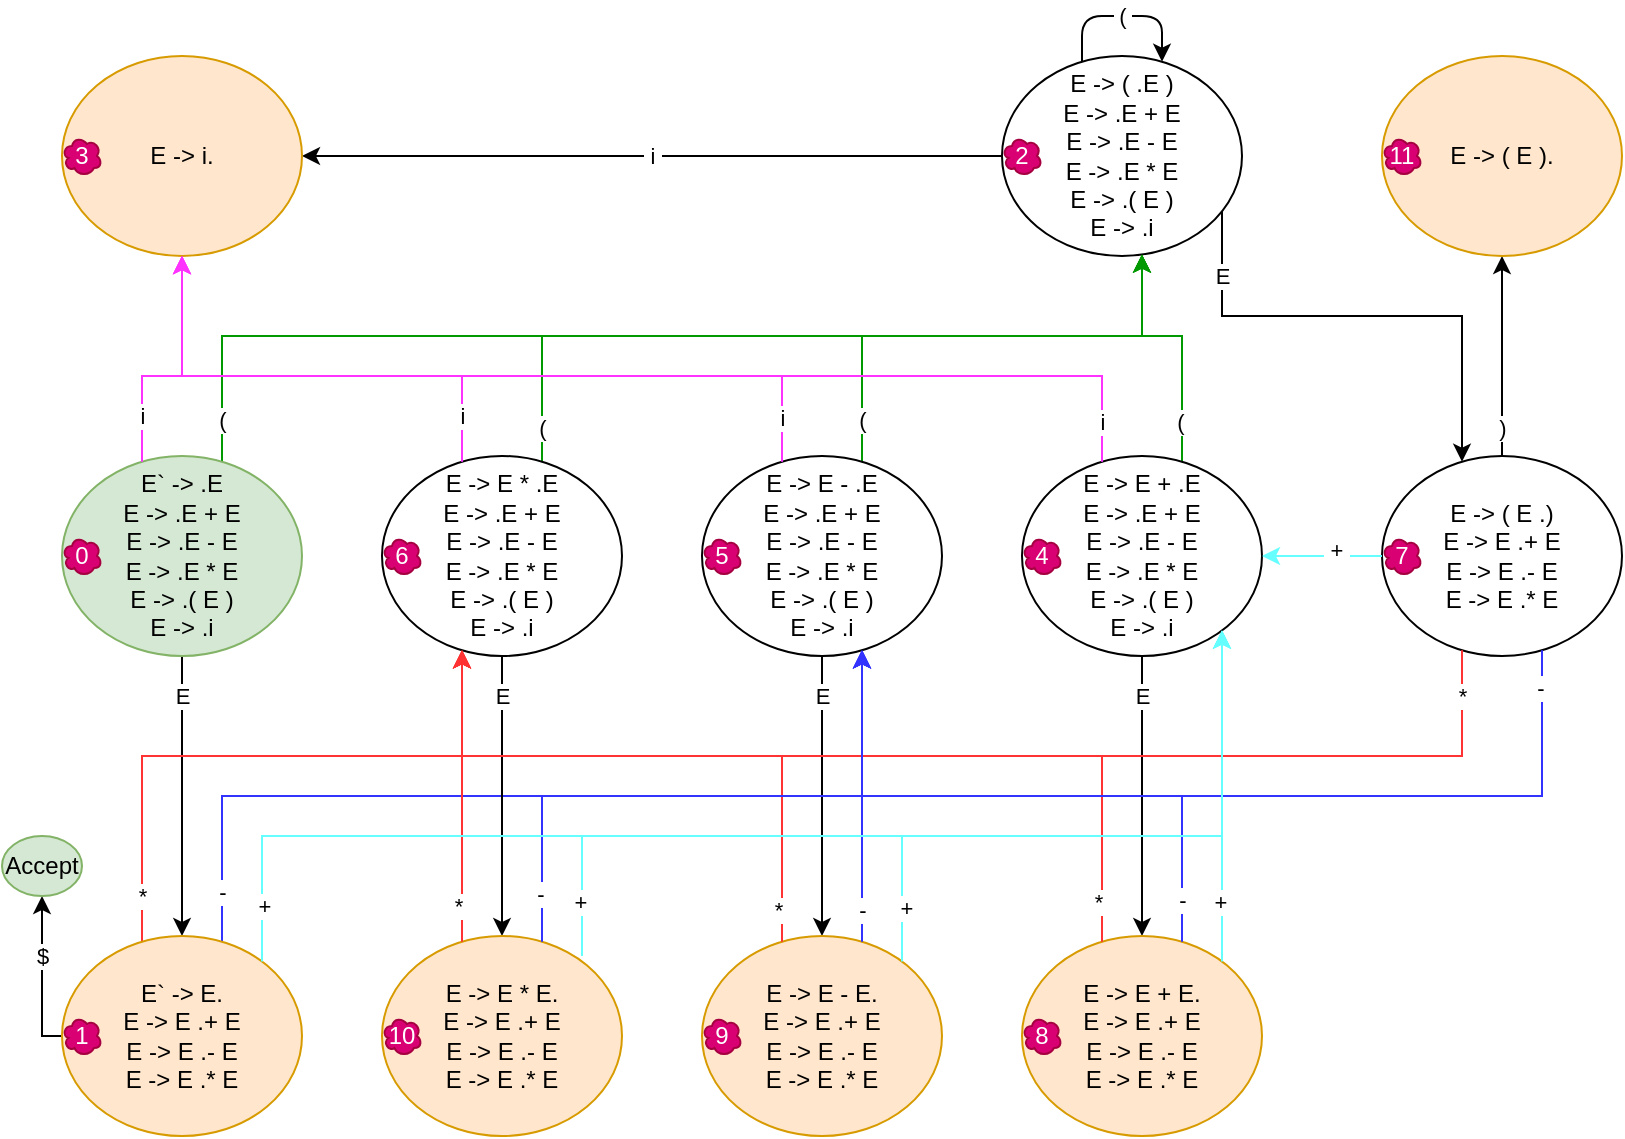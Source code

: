 <mxfile version="16.2.4" type="device" pages="2"><diagram name="grammer" id="L04FflnFlAs_veqDHOZ5"><mxGraphModel dx="1422" dy="832" grid="1" gridSize="10" guides="1" tooltips="1" connect="1" arrows="1" fold="1" page="1" pageScale="1" pageWidth="850" pageHeight="1100" math="0" shadow="0"><root><mxCell id="ipAZfayrB67MCbsB3wqL-0"/><mxCell id="ipAZfayrB67MCbsB3wqL-1" parent="ipAZfayrB67MCbsB3wqL-0"/><mxCell id="ipAZfayrB67MCbsB3wqL-52" value="E" style="rounded=0;orthogonalLoop=1;jettySize=auto;html=1;" parent="ipAZfayrB67MCbsB3wqL-1" source="ipAZfayrB67MCbsB3wqL-48" target="ipAZfayrB67MCbsB3wqL-51" edge="1"><mxGeometry x="-0.714" relative="1" as="geometry"><mxPoint as="offset"/></mxGeometry></mxCell><mxCell id="ipAZfayrB67MCbsB3wqL-54" value="" style="rounded=0;orthogonalLoop=1;jettySize=auto;html=1;edgeStyle=orthogonalEdgeStyle;strokeColor=#009900;" parent="ipAZfayrB67MCbsB3wqL-1" source="ipAZfayrB67MCbsB3wqL-48" target="ipAZfayrB67MCbsB3wqL-53" edge="1"><mxGeometry relative="1" as="geometry"><Array as="points"><mxPoint x="130" y="190"/><mxPoint x="590" y="190"/></Array></mxGeometry></mxCell><mxCell id="ipAZfayrB67MCbsB3wqL-107" value="(" style="edgeLabel;html=1;align=center;verticalAlign=middle;resizable=0;points=[];" parent="ipAZfayrB67MCbsB3wqL-54" vertex="1" connectable="0"><mxGeometry x="-0.926" y="2" relative="1" as="geometry"><mxPoint x="2" as="offset"/></mxGeometry></mxCell><mxCell id="ipAZfayrB67MCbsB3wqL-48" value="&lt;div&gt;E` -&amp;gt; .E&lt;/div&gt;&lt;div&gt;E -&amp;gt; .E + E&lt;/div&gt;&lt;div&gt;E -&amp;gt; .E - E&lt;/div&gt;&lt;div&gt;E -&amp;gt; .E * E&lt;/div&gt;&lt;div&gt;E -&amp;gt; .( E )&lt;/div&gt;&lt;div&gt;E -&amp;gt; .i&lt;/div&gt;" style="ellipse;whiteSpace=wrap;html=1;fillColor=#d5e8d4;strokeColor=#82b366;" parent="ipAZfayrB67MCbsB3wqL-1" vertex="1"><mxGeometry x="50" y="250" width="120" height="100" as="geometry"/></mxCell><mxCell id="ipAZfayrB67MCbsB3wqL-58" value="&amp;nbsp;-&amp;nbsp;" style="orthogonalLoop=1;jettySize=auto;html=1;edgeStyle=orthogonalEdgeStyle;rounded=0;strokeColor=#3333FF;" parent="ipAZfayrB67MCbsB3wqL-1" source="ipAZfayrB67MCbsB3wqL-51" target="ipAZfayrB67MCbsB3wqL-57" edge="1"><mxGeometry x="-0.893" relative="1" as="geometry"><Array as="points"><mxPoint x="130" y="420"/><mxPoint x="450" y="420"/></Array><mxPoint as="offset"/></mxGeometry></mxCell><mxCell id="ipAZfayrB67MCbsB3wqL-60" value="&amp;nbsp;*&amp;nbsp;" style="orthogonalLoop=1;jettySize=auto;html=1;strokeColor=#FF3333;edgeStyle=orthogonalEdgeStyle;rounded=0;" parent="ipAZfayrB67MCbsB3wqL-1" source="ipAZfayrB67MCbsB3wqL-51" target="ipAZfayrB67MCbsB3wqL-59" edge="1"><mxGeometry x="-0.851" relative="1" as="geometry"><Array as="points"><mxPoint x="90" y="400"/><mxPoint x="250" y="400"/></Array><mxPoint as="offset"/><mxPoint x="90.029" y="481.851" as="sourcePoint"/><mxPoint x="250.029" y="336.149" as="targetPoint"/></mxGeometry></mxCell><mxCell id="6YUQ_x4RwPhm5OBDUE0K-9" value="" style="edgeStyle=orthogonalEdgeStyle;rounded=0;orthogonalLoop=1;jettySize=auto;html=1;" edge="1" parent="ipAZfayrB67MCbsB3wqL-1" source="ipAZfayrB67MCbsB3wqL-51" target="6YUQ_x4RwPhm5OBDUE0K-8"><mxGeometry relative="1" as="geometry"><Array as="points"><mxPoint x="40" y="540"/></Array></mxGeometry></mxCell><mxCell id="6YUQ_x4RwPhm5OBDUE0K-10" value="$" style="edgeLabel;html=1;align=center;verticalAlign=middle;resizable=0;points=[];" vertex="1" connectable="0" parent="6YUQ_x4RwPhm5OBDUE0K-9"><mxGeometry x="0.511" y="1" relative="1" as="geometry"><mxPoint x="1" y="10" as="offset"/></mxGeometry></mxCell><mxCell id="ipAZfayrB67MCbsB3wqL-51" value="&lt;div&gt;E` -&amp;gt; E.&lt;/div&gt;&lt;div&gt;E -&amp;gt; E .+ E&lt;/div&gt;&lt;div&gt;E -&amp;gt; E .- E&lt;/div&gt;&lt;div&gt;E -&amp;gt; E .* E&lt;/div&gt;" style="ellipse;whiteSpace=wrap;html=1;fillColor=#ffe6cc;strokeColor=#d79b00;" parent="ipAZfayrB67MCbsB3wqL-1" vertex="1"><mxGeometry x="50" y="490" width="120" height="100" as="geometry"/></mxCell><mxCell id="ipAZfayrB67MCbsB3wqL-79" value="&amp;nbsp;E&amp;nbsp;" style="edgeStyle=orthogonalEdgeStyle;rounded=0;orthogonalLoop=1;jettySize=auto;html=1;" parent="ipAZfayrB67MCbsB3wqL-1" source="ipAZfayrB67MCbsB3wqL-53" target="ipAZfayrB67MCbsB3wqL-78" edge="1"><mxGeometry x="-0.736" relative="1" as="geometry"><Array as="points"><mxPoint x="630" y="180"/><mxPoint x="750" y="180"/></Array><mxPoint as="offset"/></mxGeometry></mxCell><mxCell id="ipAZfayrB67MCbsB3wqL-82" value="&amp;nbsp;i&amp;nbsp;" style="edgeStyle=none;curved=1;orthogonalLoop=1;jettySize=auto;html=1;" parent="ipAZfayrB67MCbsB3wqL-1" source="ipAZfayrB67MCbsB3wqL-53" target="ipAZfayrB67MCbsB3wqL-64" edge="1"><mxGeometry relative="1" as="geometry"/></mxCell><mxCell id="ipAZfayrB67MCbsB3wqL-53" value="&lt;div&gt;&lt;span&gt;E -&amp;gt; ( .E )&lt;/span&gt;&lt;/div&gt;&lt;div&gt;&lt;div&gt;E -&amp;gt; .E + E&lt;/div&gt;&lt;div&gt;E -&amp;gt; .E - E&lt;/div&gt;&lt;div&gt;E -&amp;gt; .E * E&lt;/div&gt;&lt;div&gt;E -&amp;gt; .( E )&lt;/div&gt;&lt;div&gt;E -&amp;gt; .i&lt;/div&gt;&lt;/div&gt;" style="ellipse;whiteSpace=wrap;html=1;direction=south;" parent="ipAZfayrB67MCbsB3wqL-1" vertex="1"><mxGeometry x="520" y="50" width="120" height="100" as="geometry"/></mxCell><mxCell id="ipAZfayrB67MCbsB3wqL-62" value="E" style="rounded=0;orthogonalLoop=1;jettySize=auto;html=1;" parent="ipAZfayrB67MCbsB3wqL-1" source="ipAZfayrB67MCbsB3wqL-55" target="ipAZfayrB67MCbsB3wqL-61" edge="1"><mxGeometry x="-0.714" relative="1" as="geometry"><mxPoint as="offset"/></mxGeometry></mxCell><mxCell id="ipAZfayrB67MCbsB3wqL-73" value="" style="edgeStyle=orthogonalEdgeStyle;rounded=0;orthogonalLoop=1;jettySize=auto;html=1;strokeColor=#009900;" parent="ipAZfayrB67MCbsB3wqL-1" source="ipAZfayrB67MCbsB3wqL-55" target="ipAZfayrB67MCbsB3wqL-53" edge="1"><mxGeometry x="0.2" relative="1" as="geometry"><mxPoint x="660" y="260" as="sourcePoint"/><Array as="points"><mxPoint x="610" y="190"/><mxPoint x="590" y="190"/></Array><mxPoint as="offset"/></mxGeometry></mxCell><mxCell id="ipAZfayrB67MCbsB3wqL-110" value="(" style="edgeLabel;html=1;align=center;verticalAlign=middle;resizable=0;points=[];" parent="ipAZfayrB67MCbsB3wqL-73" vertex="1" connectable="0"><mxGeometry x="-0.811" y="1" relative="1" as="geometry"><mxPoint y="-9" as="offset"/></mxGeometry></mxCell><mxCell id="ipAZfayrB67MCbsB3wqL-55" value="&lt;div&gt;&lt;span&gt;E -&amp;gt; E + .E&lt;/span&gt;&lt;br&gt;&lt;/div&gt;&lt;div&gt;&lt;div&gt;&lt;span&gt;E -&amp;gt; .E + E&lt;/span&gt;&lt;br&gt;&lt;/div&gt;&lt;div&gt;E -&amp;gt; .E - E&lt;/div&gt;&lt;div&gt;E -&amp;gt; .E * E&lt;/div&gt;&lt;div&gt;E -&amp;gt; .( E )&lt;/div&gt;&lt;div&gt;E -&amp;gt; .i&lt;/div&gt;&lt;/div&gt;" style="ellipse;whiteSpace=wrap;html=1;" parent="ipAZfayrB67MCbsB3wqL-1" vertex="1"><mxGeometry x="530" y="250" width="120" height="100" as="geometry"/></mxCell><mxCell id="ipAZfayrB67MCbsB3wqL-70" value="E" style="edgeStyle=none;rounded=0;orthogonalLoop=1;jettySize=auto;html=1;" parent="ipAZfayrB67MCbsB3wqL-1" source="ipAZfayrB67MCbsB3wqL-57" target="ipAZfayrB67MCbsB3wqL-69" edge="1"><mxGeometry x="-0.714" relative="1" as="geometry"><mxPoint as="offset"/></mxGeometry></mxCell><mxCell id="ipAZfayrB67MCbsB3wqL-74" value="" style="edgeStyle=orthogonalEdgeStyle;rounded=0;orthogonalLoop=1;jettySize=auto;html=1;strokeColor=#009900;" parent="ipAZfayrB67MCbsB3wqL-1" source="ipAZfayrB67MCbsB3wqL-57" target="ipAZfayrB67MCbsB3wqL-53" edge="1"><mxGeometry relative="1" as="geometry"><Array as="points"><mxPoint x="450" y="190"/><mxPoint x="590" y="190"/></Array><mxPoint x="450.029" y="243.568" as="sourcePoint"/><mxPoint x="590.029" y="139.997" as="targetPoint"/></mxGeometry></mxCell><mxCell id="ipAZfayrB67MCbsB3wqL-109" value="(" style="edgeLabel;html=1;align=center;verticalAlign=middle;resizable=0;points=[];" parent="ipAZfayrB67MCbsB3wqL-74" vertex="1" connectable="0"><mxGeometry x="-0.885" relative="1" as="geometry"><mxPoint y="-7" as="offset"/></mxGeometry></mxCell><mxCell id="ipAZfayrB67MCbsB3wqL-57" value="&lt;div&gt;&lt;span&gt;E -&amp;gt; E - .E&lt;/span&gt;&lt;br&gt;&lt;/div&gt;&lt;div&gt;&lt;div&gt;E -&amp;gt; .E + E&lt;/div&gt;&lt;div&gt;E -&amp;gt; .E - E&lt;/div&gt;&lt;div&gt;E -&amp;gt; .E * E&lt;/div&gt;&lt;div&gt;E -&amp;gt; .( E )&lt;/div&gt;&lt;div&gt;E -&amp;gt; .i&lt;/div&gt;&lt;/div&gt;" style="ellipse;whiteSpace=wrap;html=1;" parent="ipAZfayrB67MCbsB3wqL-1" vertex="1"><mxGeometry x="370" y="250" width="120" height="100" as="geometry"/></mxCell><mxCell id="ipAZfayrB67MCbsB3wqL-72" value="E" style="edgeStyle=none;rounded=0;orthogonalLoop=1;jettySize=auto;html=1;" parent="ipAZfayrB67MCbsB3wqL-1" source="ipAZfayrB67MCbsB3wqL-59" target="ipAZfayrB67MCbsB3wqL-71" edge="1"><mxGeometry x="-0.714" relative="1" as="geometry"><mxPoint as="offset"/></mxGeometry></mxCell><mxCell id="ipAZfayrB67MCbsB3wqL-75" value="" style="edgeStyle=orthogonalEdgeStyle;rounded=0;orthogonalLoop=1;jettySize=auto;html=1;strokeColor=#009900;" parent="ipAZfayrB67MCbsB3wqL-1" source="ipAZfayrB67MCbsB3wqL-59" target="ipAZfayrB67MCbsB3wqL-53" edge="1"><mxGeometry relative="1" as="geometry"><Array as="points"><mxPoint x="290" y="190"/><mxPoint x="590" y="190"/></Array></mxGeometry></mxCell><mxCell id="ipAZfayrB67MCbsB3wqL-108" value="(" style="edgeLabel;html=1;align=center;verticalAlign=middle;resizable=0;points=[];" parent="ipAZfayrB67MCbsB3wqL-75" vertex="1" connectable="0"><mxGeometry x="-0.913" y="-1" relative="1" as="geometry"><mxPoint x="-1" as="offset"/></mxGeometry></mxCell><mxCell id="ipAZfayrB67MCbsB3wqL-59" value="&lt;div&gt;&lt;span&gt;E -&amp;gt; E * .E&lt;/span&gt;&lt;/div&gt;&lt;div&gt;&lt;span&gt;&lt;div&gt;E -&amp;gt; .E + E&lt;/div&gt;&lt;div&gt;E -&amp;gt; .E - E&lt;/div&gt;&lt;div&gt;E -&amp;gt; .E * E&lt;/div&gt;&lt;div&gt;E -&amp;gt; .( E )&lt;/div&gt;&lt;div&gt;E -&amp;gt; .i&lt;/div&gt;&lt;/span&gt;&lt;/div&gt;" style="ellipse;whiteSpace=wrap;html=1;" parent="ipAZfayrB67MCbsB3wqL-1" vertex="1"><mxGeometry x="210" y="250" width="120" height="100" as="geometry"/></mxCell><mxCell id="ipAZfayrB67MCbsB3wqL-61" value="&lt;div&gt;&lt;span&gt;E -&amp;gt; E + E.&lt;/span&gt;&lt;br&gt;&lt;/div&gt;&lt;div&gt;&lt;div&gt;&lt;span&gt;E -&amp;gt; E .+ E&lt;/span&gt;&lt;br&gt;&lt;/div&gt;&lt;div&gt;E -&amp;gt; E .- E&lt;/div&gt;&lt;div&gt;E -&amp;gt; E .* E&lt;/div&gt;&lt;/div&gt;" style="ellipse;whiteSpace=wrap;html=1;fillColor=#ffe6cc;strokeColor=#d79b00;" parent="ipAZfayrB67MCbsB3wqL-1" vertex="1"><mxGeometry x="530" y="490" width="120" height="100" as="geometry"/></mxCell><mxCell id="ipAZfayrB67MCbsB3wqL-64" value="&lt;div&gt;&lt;span&gt;E -&amp;gt; i.&lt;/span&gt;&lt;br&gt;&lt;/div&gt;" style="ellipse;whiteSpace=wrap;html=1;fillColor=#ffe6cc;strokeColor=#d79b00;" parent="ipAZfayrB67MCbsB3wqL-1" vertex="1"><mxGeometry x="50" y="50" width="120" height="100" as="geometry"/></mxCell><mxCell id="ipAZfayrB67MCbsB3wqL-69" value="&lt;div&gt;&lt;span&gt;E -&amp;gt; E - E.&lt;/span&gt;&lt;br&gt;&lt;/div&gt;&lt;div&gt;&lt;div&gt;E -&amp;gt; E .+ E&lt;/div&gt;&lt;div&gt;E -&amp;gt; E .- E&lt;/div&gt;&lt;div&gt;E -&amp;gt; E .* E&lt;/div&gt;&lt;/div&gt;" style="ellipse;whiteSpace=wrap;html=1;fillColor=#ffe6cc;strokeColor=#d79b00;" parent="ipAZfayrB67MCbsB3wqL-1" vertex="1"><mxGeometry x="370" y="490" width="120" height="100" as="geometry"/></mxCell><mxCell id="ipAZfayrB67MCbsB3wqL-71" value="&lt;div&gt;&lt;span&gt;E -&amp;gt; E * E.&lt;/span&gt;&lt;/div&gt;&lt;div&gt;&lt;span&gt;&lt;div&gt;E -&amp;gt; E .+ E&lt;/div&gt;&lt;div&gt;E -&amp;gt; E .- E&lt;/div&gt;&lt;div&gt;E -&amp;gt; E .* E&lt;/div&gt;&lt;/span&gt;&lt;/div&gt;" style="ellipse;whiteSpace=wrap;html=1;fillColor=#ffe6cc;strokeColor=#d79b00;" parent="ipAZfayrB67MCbsB3wqL-1" vertex="1"><mxGeometry x="210" y="490" width="120" height="100" as="geometry"/></mxCell><mxCell id="ipAZfayrB67MCbsB3wqL-86" value="&amp;nbsp;)&amp;nbsp;" style="edgeStyle=none;curved=1;orthogonalLoop=1;jettySize=auto;html=1;" parent="ipAZfayrB67MCbsB3wqL-1" source="ipAZfayrB67MCbsB3wqL-78" target="ipAZfayrB67MCbsB3wqL-85" edge="1"><mxGeometry x="-0.714" relative="1" as="geometry"><mxPoint as="offset"/></mxGeometry></mxCell><mxCell id="ipAZfayrB67MCbsB3wqL-78" value="&lt;div&gt;&lt;span&gt;E -&amp;gt; ( E .)&lt;/span&gt;&lt;/div&gt;&lt;div&gt;&lt;div&gt;E -&amp;gt; E .+ E&lt;/div&gt;&lt;div&gt;E -&amp;gt; E .- E&lt;/div&gt;&lt;div&gt;E -&amp;gt; E .* E&lt;/div&gt;&lt;/div&gt;" style="ellipse;whiteSpace=wrap;html=1;direction=south;" parent="ipAZfayrB67MCbsB3wqL-1" vertex="1"><mxGeometry x="710" y="250" width="120" height="100" as="geometry"/></mxCell><mxCell id="ipAZfayrB67MCbsB3wqL-80" style="edgeStyle=orthogonalEdgeStyle;orthogonalLoop=1;jettySize=auto;html=1;" parent="ipAZfayrB67MCbsB3wqL-1" source="ipAZfayrB67MCbsB3wqL-53" target="ipAZfayrB67MCbsB3wqL-53" edge="1"><mxGeometry relative="1" as="geometry"><mxPoint x="537.807" y="64.767" as="sourcePoint"/><mxPoint x="622.14" y="63.5" as="targetPoint"/><Array as="points"><mxPoint x="560" y="30"/><mxPoint x="600" y="30"/></Array></mxGeometry></mxCell><mxCell id="ipAZfayrB67MCbsB3wqL-81" value="&amp;nbsp;(&amp;nbsp;" style="edgeLabel;html=1;align=center;verticalAlign=middle;resizable=0;points=[];" parent="ipAZfayrB67MCbsB3wqL-80" vertex="1" connectable="0"><mxGeometry x="0.447" y="-15" relative="1" as="geometry"><mxPoint x="-19" y="-15" as="offset"/></mxGeometry></mxCell><mxCell id="ipAZfayrB67MCbsB3wqL-85" value="&lt;div&gt;&lt;span&gt;E -&amp;gt; ( E ).&lt;/span&gt;&lt;/div&gt;" style="ellipse;whiteSpace=wrap;html=1;direction=south;fillColor=#ffe6cc;strokeColor=#d79b00;" parent="ipAZfayrB67MCbsB3wqL-1" vertex="1"><mxGeometry x="710" y="50" width="120" height="100" as="geometry"/></mxCell><mxCell id="ipAZfayrB67MCbsB3wqL-92" value="" style="endArrow=classic;html=1;strokeColor=#66FFFF;" parent="ipAZfayrB67MCbsB3wqL-1" source="ipAZfayrB67MCbsB3wqL-78" target="ipAZfayrB67MCbsB3wqL-55" edge="1"><mxGeometry width="50" height="50" relative="1" as="geometry"><mxPoint x="800" y="440" as="sourcePoint"/><mxPoint x="850" y="390" as="targetPoint"/></mxGeometry></mxCell><mxCell id="ipAZfayrB67MCbsB3wqL-93" value="&amp;nbsp;+&amp;nbsp;" style="edgeLabel;html=1;align=center;verticalAlign=middle;resizable=0;points=[];" parent="ipAZfayrB67MCbsB3wqL-92" vertex="1" connectable="0"><mxGeometry x="-0.682" y="-3" relative="1" as="geometry"><mxPoint x="-14" as="offset"/></mxGeometry></mxCell><mxCell id="ipAZfayrB67MCbsB3wqL-94" value="" style="endArrow=classic;html=1;strokeColor=#FF33FF;edgeStyle=orthogonalEdgeStyle;rounded=0;" parent="ipAZfayrB67MCbsB3wqL-1" source="ipAZfayrB67MCbsB3wqL-48" target="ipAZfayrB67MCbsB3wqL-64" edge="1"><mxGeometry width="50" height="50" relative="1" as="geometry"><mxPoint x="40" y="230" as="sourcePoint"/><mxPoint x="90" y="180" as="targetPoint"/><Array as="points"><mxPoint x="90" y="210"/><mxPoint x="110" y="210"/></Array></mxGeometry></mxCell><mxCell id="ipAZfayrB67MCbsB3wqL-103" value="i" style="edgeLabel;html=1;align=center;verticalAlign=middle;resizable=0;points=[];" parent="ipAZfayrB67MCbsB3wqL-94" vertex="1" connectable="0"><mxGeometry x="-0.769" y="1" relative="1" as="geometry"><mxPoint x="1" y="-9" as="offset"/></mxGeometry></mxCell><mxCell id="ipAZfayrB67MCbsB3wqL-95" value="" style="endArrow=classic;html=1;strokeColor=#FF33FF;edgeStyle=orthogonalEdgeStyle;rounded=0;" parent="ipAZfayrB67MCbsB3wqL-1" source="ipAZfayrB67MCbsB3wqL-59" target="ipAZfayrB67MCbsB3wqL-64" edge="1"><mxGeometry width="50" height="50" relative="1" as="geometry"><mxPoint x="30" y="240" as="sourcePoint"/><mxPoint x="80" y="190" as="targetPoint"/><Array as="points"><mxPoint x="250" y="210"/><mxPoint x="110" y="210"/></Array></mxGeometry></mxCell><mxCell id="ipAZfayrB67MCbsB3wqL-102" value="i" style="edgeLabel;html=1;align=center;verticalAlign=middle;resizable=0;points=[];" parent="ipAZfayrB67MCbsB3wqL-95" vertex="1" connectable="0"><mxGeometry x="-0.895" y="-1" relative="1" as="geometry"><mxPoint x="-1" y="-10" as="offset"/></mxGeometry></mxCell><mxCell id="ipAZfayrB67MCbsB3wqL-96" value="" style="endArrow=classic;html=1;strokeColor=#FF33FF;edgeStyle=orthogonalEdgeStyle;rounded=0;" parent="ipAZfayrB67MCbsB3wqL-1" source="ipAZfayrB67MCbsB3wqL-57" target="ipAZfayrB67MCbsB3wqL-64" edge="1"><mxGeometry width="50" height="50" relative="1" as="geometry"><mxPoint x="-60" y="260" as="sourcePoint"/><mxPoint x="-10" y="210" as="targetPoint"/><Array as="points"><mxPoint x="410" y="210"/><mxPoint x="110" y="210"/></Array></mxGeometry></mxCell><mxCell id="ipAZfayrB67MCbsB3wqL-104" value="i" style="edgeLabel;html=1;align=center;verticalAlign=middle;resizable=0;points=[];" parent="ipAZfayrB67MCbsB3wqL-96" vertex="1" connectable="0"><mxGeometry x="-0.942" y="-3" relative="1" as="geometry"><mxPoint x="-3" y="-11" as="offset"/></mxGeometry></mxCell><mxCell id="ipAZfayrB67MCbsB3wqL-97" value="" style="endArrow=classic;html=1;strokeColor=#FF33FF;edgeStyle=orthogonalEdgeStyle;rounded=0;" parent="ipAZfayrB67MCbsB3wqL-1" source="ipAZfayrB67MCbsB3wqL-55" target="ipAZfayrB67MCbsB3wqL-64" edge="1"><mxGeometry width="50" height="50" relative="1" as="geometry"><mxPoint x="-10" y="270" as="sourcePoint"/><mxPoint x="40" y="220" as="targetPoint"/><Array as="points"><mxPoint x="570" y="210"/><mxPoint x="110" y="210"/></Array></mxGeometry></mxCell><mxCell id="ipAZfayrB67MCbsB3wqL-105" value="i" style="edgeLabel;html=1;align=center;verticalAlign=middle;resizable=0;points=[];" parent="ipAZfayrB67MCbsB3wqL-97" vertex="1" connectable="0"><mxGeometry x="-0.958" y="2" relative="1" as="geometry"><mxPoint x="2" y="-8" as="offset"/></mxGeometry></mxCell><mxCell id="ipAZfayrB67MCbsB3wqL-111" value="" style="endArrow=classic;html=1;rounded=0;strokeColor=#FF3333;edgeStyle=orthogonalEdgeStyle;" parent="ipAZfayrB67MCbsB3wqL-1" source="ipAZfayrB67MCbsB3wqL-71" target="ipAZfayrB67MCbsB3wqL-59" edge="1"><mxGeometry width="50" height="50" relative="1" as="geometry"><mxPoint x="-10" y="610" as="sourcePoint"/><mxPoint x="40" y="560" as="targetPoint"/><Array as="points"><mxPoint x="250" y="420"/><mxPoint x="250" y="420"/></Array></mxGeometry></mxCell><mxCell id="ipAZfayrB67MCbsB3wqL-112" value="*" style="edgeLabel;html=1;align=center;verticalAlign=middle;resizable=0;points=[];" parent="ipAZfayrB67MCbsB3wqL-111" vertex="1" connectable="0"><mxGeometry x="-0.689" y="2" relative="1" as="geometry"><mxPoint y="4" as="offset"/></mxGeometry></mxCell><mxCell id="ipAZfayrB67MCbsB3wqL-113" value="" style="endArrow=classic;html=1;rounded=0;strokeColor=#FF3333;edgeStyle=orthogonalEdgeStyle;" parent="ipAZfayrB67MCbsB3wqL-1" source="ipAZfayrB67MCbsB3wqL-69" target="ipAZfayrB67MCbsB3wqL-59" edge="1"><mxGeometry width="50" height="50" relative="1" as="geometry"><mxPoint x="-20" y="540" as="sourcePoint"/><mxPoint x="30" y="490" as="targetPoint"/><Array as="points"><mxPoint x="410" y="400"/><mxPoint x="250" y="400"/></Array></mxGeometry></mxCell><mxCell id="ipAZfayrB67MCbsB3wqL-114" value="*" style="edgeLabel;html=1;align=center;verticalAlign=middle;resizable=0;points=[];" parent="ipAZfayrB67MCbsB3wqL-113" vertex="1" connectable="0"><mxGeometry x="-0.896" y="2" relative="1" as="geometry"><mxPoint as="offset"/></mxGeometry></mxCell><mxCell id="ipAZfayrB67MCbsB3wqL-115" value="" style="endArrow=classic;html=1;rounded=0;strokeColor=#FF3333;edgeStyle=orthogonalEdgeStyle;" parent="ipAZfayrB67MCbsB3wqL-1" source="ipAZfayrB67MCbsB3wqL-61" target="ipAZfayrB67MCbsB3wqL-59" edge="1"><mxGeometry width="50" height="50" relative="1" as="geometry"><mxPoint x="30" y="460" as="sourcePoint"/><mxPoint x="80" y="410" as="targetPoint"/><Array as="points"><mxPoint x="570" y="400"/><mxPoint x="250" y="400"/></Array></mxGeometry></mxCell><mxCell id="ipAZfayrB67MCbsB3wqL-116" value="*" style="edgeLabel;html=1;align=center;verticalAlign=middle;resizable=0;points=[];" parent="ipAZfayrB67MCbsB3wqL-115" vertex="1" connectable="0"><mxGeometry x="-0.903" y="2" relative="1" as="geometry"><mxPoint y="2" as="offset"/></mxGeometry></mxCell><mxCell id="ipAZfayrB67MCbsB3wqL-117" value="*" style="endArrow=classic;html=1;rounded=0;strokeColor=#FF3333;edgeStyle=orthogonalEdgeStyle;" parent="ipAZfayrB67MCbsB3wqL-1" source="ipAZfayrB67MCbsB3wqL-78" target="ipAZfayrB67MCbsB3wqL-59" edge="1"><mxGeometry x="-0.925" width="50" height="50" relative="1" as="geometry"><mxPoint x="-120" y="430" as="sourcePoint"/><mxPoint x="-70" y="380" as="targetPoint"/><Array as="points"><mxPoint x="750" y="400"/><mxPoint x="250" y="400"/></Array><mxPoint as="offset"/></mxGeometry></mxCell><mxCell id="ipAZfayrB67MCbsB3wqL-118" value="" style="endArrow=classic;html=1;rounded=0;strokeColor=#3333FF;edgeStyle=orthogonalEdgeStyle;" parent="ipAZfayrB67MCbsB3wqL-1" source="ipAZfayrB67MCbsB3wqL-71" target="ipAZfayrB67MCbsB3wqL-57" edge="1"><mxGeometry width="50" height="50" relative="1" as="geometry"><mxPoint x="170" y="670" as="sourcePoint"/><mxPoint x="220" y="620" as="targetPoint"/><Array as="points"><mxPoint x="290" y="420"/><mxPoint x="450" y="420"/></Array></mxGeometry></mxCell><mxCell id="ipAZfayrB67MCbsB3wqL-119" value="-" style="edgeLabel;html=1;align=center;verticalAlign=middle;resizable=0;points=[];" parent="ipAZfayrB67MCbsB3wqL-118" vertex="1" connectable="0"><mxGeometry x="-0.814" y="1" relative="1" as="geometry"><mxPoint y="4" as="offset"/></mxGeometry></mxCell><mxCell id="ipAZfayrB67MCbsB3wqL-121" value="" style="endArrow=classic;html=1;rounded=0;strokeColor=#3333FF;edgeStyle=orthogonalEdgeStyle;" parent="ipAZfayrB67MCbsB3wqL-1" source="ipAZfayrB67MCbsB3wqL-61" target="ipAZfayrB67MCbsB3wqL-57" edge="1"><mxGeometry width="50" height="50" relative="1" as="geometry"><mxPoint x="470" y="500" as="sourcePoint"/><mxPoint x="520" y="450" as="targetPoint"/><Array as="points"><mxPoint x="610" y="420"/><mxPoint x="450" y="420"/></Array></mxGeometry></mxCell><mxCell id="ipAZfayrB67MCbsB3wqL-124" value="-" style="edgeLabel;html=1;align=center;verticalAlign=middle;resizable=0;points=[];" parent="ipAZfayrB67MCbsB3wqL-121" vertex="1" connectable="0"><mxGeometry x="-0.864" y="2" relative="1" as="geometry"><mxPoint x="2" as="offset"/></mxGeometry></mxCell><mxCell id="ipAZfayrB67MCbsB3wqL-122" value="" style="endArrow=classic;html=1;rounded=0;strokeColor=#3333FF;edgeStyle=orthogonalEdgeStyle;" parent="ipAZfayrB67MCbsB3wqL-1" source="ipAZfayrB67MCbsB3wqL-78" target="ipAZfayrB67MCbsB3wqL-57" edge="1"><mxGeometry width="50" height="50" relative="1" as="geometry"><mxPoint x="680" y="490" as="sourcePoint"/><mxPoint x="730" y="440" as="targetPoint"/><Array as="points"><mxPoint x="790" y="420"/><mxPoint x="450" y="420"/></Array></mxGeometry></mxCell><mxCell id="ipAZfayrB67MCbsB3wqL-123" value="-" style="edgeLabel;html=1;align=center;verticalAlign=middle;resizable=0;points=[];" parent="ipAZfayrB67MCbsB3wqL-122" vertex="1" connectable="0"><mxGeometry x="-0.922" y="-1" relative="1" as="geometry"><mxPoint as="offset"/></mxGeometry></mxCell><mxCell id="ipAZfayrB67MCbsB3wqL-125" value="" style="endArrow=classic;html=1;rounded=0;strokeColor=#3333FF;edgeStyle=orthogonalEdgeStyle;" parent="ipAZfayrB67MCbsB3wqL-1" source="ipAZfayrB67MCbsB3wqL-69" target="ipAZfayrB67MCbsB3wqL-57" edge="1"><mxGeometry width="50" height="50" relative="1" as="geometry"><mxPoint x="450" y="490" as="sourcePoint"/><mxPoint x="500" y="440" as="targetPoint"/><Array as="points"><mxPoint x="450" y="390"/><mxPoint x="450" y="390"/></Array></mxGeometry></mxCell><mxCell id="ipAZfayrB67MCbsB3wqL-126" value="-" style="edgeLabel;html=1;align=center;verticalAlign=middle;resizable=0;points=[];" parent="ipAZfayrB67MCbsB3wqL-125" vertex="1" connectable="0"><mxGeometry x="-0.815" relative="1" as="geometry"><mxPoint y="-3" as="offset"/></mxGeometry></mxCell><mxCell id="ipAZfayrB67MCbsB3wqL-127" value="" style="endArrow=classic;html=1;rounded=0;strokeColor=#66FFFF;edgeStyle=orthogonalEdgeStyle;" parent="ipAZfayrB67MCbsB3wqL-1" source="ipAZfayrB67MCbsB3wqL-61" target="ipAZfayrB67MCbsB3wqL-55" edge="1"><mxGeometry width="50" height="50" relative="1" as="geometry"><mxPoint x="670" y="490" as="sourcePoint"/><mxPoint x="720" y="440" as="targetPoint"/><Array as="points"><mxPoint x="630" y="470"/><mxPoint x="630" y="470"/></Array></mxGeometry></mxCell><mxCell id="ipAZfayrB67MCbsB3wqL-128" value="+" style="edgeLabel;html=1;align=center;verticalAlign=middle;resizable=0;points=[];" parent="ipAZfayrB67MCbsB3wqL-127" vertex="1" connectable="0"><mxGeometry x="-0.59" y="1" relative="1" as="geometry"><mxPoint y="4" as="offset"/></mxGeometry></mxCell><mxCell id="ipAZfayrB67MCbsB3wqL-129" value="" style="endArrow=classic;html=1;rounded=0;strokeColor=#66FFFF;edgeStyle=orthogonalEdgeStyle;" parent="ipAZfayrB67MCbsB3wqL-1" source="ipAZfayrB67MCbsB3wqL-69" target="ipAZfayrB67MCbsB3wqL-55" edge="1"><mxGeometry width="50" height="50" relative="1" as="geometry"><mxPoint x="200" y="640" as="sourcePoint"/><mxPoint x="250" y="590" as="targetPoint"/><Array as="points"><mxPoint x="470" y="440"/><mxPoint x="630" y="440"/></Array></mxGeometry></mxCell><mxCell id="ipAZfayrB67MCbsB3wqL-130" value="+" style="edgeLabel;html=1;align=center;verticalAlign=middle;resizable=0;points=[];" parent="ipAZfayrB67MCbsB3wqL-129" vertex="1" connectable="0"><mxGeometry x="-0.862" y="-2" relative="1" as="geometry"><mxPoint y="-4" as="offset"/></mxGeometry></mxCell><mxCell id="ipAZfayrB67MCbsB3wqL-131" value="" style="endArrow=classic;html=1;rounded=0;strokeColor=#66FFFF;edgeStyle=orthogonalEdgeStyle;" parent="ipAZfayrB67MCbsB3wqL-1" target="ipAZfayrB67MCbsB3wqL-55" edge="1"><mxGeometry width="50" height="50" relative="1" as="geometry"><mxPoint x="310" y="500" as="sourcePoint"/><mxPoint x="360" y="450" as="targetPoint"/><Array as="points"><mxPoint x="310" y="440"/><mxPoint x="630" y="440"/></Array></mxGeometry></mxCell><mxCell id="ipAZfayrB67MCbsB3wqL-134" value="+" style="edgeLabel;html=1;align=center;verticalAlign=middle;resizable=0;points=[];" parent="ipAZfayrB67MCbsB3wqL-131" vertex="1" connectable="0"><mxGeometry x="-0.913" y="1" relative="1" as="geometry"><mxPoint y="-6" as="offset"/></mxGeometry></mxCell><mxCell id="ipAZfayrB67MCbsB3wqL-132" value="" style="endArrow=classic;html=1;rounded=0;strokeColor=#66FFFF;edgeStyle=orthogonalEdgeStyle;" parent="ipAZfayrB67MCbsB3wqL-1" source="ipAZfayrB67MCbsB3wqL-51" target="ipAZfayrB67MCbsB3wqL-55" edge="1"><mxGeometry width="50" height="50" relative="1" as="geometry"><mxPoint x="180" y="500" as="sourcePoint"/><mxPoint x="230" y="450" as="targetPoint"/><Array as="points"><mxPoint x="150" y="440"/><mxPoint x="630" y="440"/></Array></mxGeometry></mxCell><mxCell id="ipAZfayrB67MCbsB3wqL-133" value="+" style="edgeLabel;html=1;align=center;verticalAlign=middle;resizable=0;points=[];" parent="ipAZfayrB67MCbsB3wqL-132" vertex="1" connectable="0"><mxGeometry x="-0.929" y="-1" relative="1" as="geometry"><mxPoint y="-5" as="offset"/></mxGeometry></mxCell><mxCell id="6YUQ_x4RwPhm5OBDUE0K-0" value="0" style="ellipse;shape=cloud;whiteSpace=wrap;html=1;fillColor=#d80073;strokeColor=#A50040;fontColor=#ffffff;" vertex="1" parent="ipAZfayrB67MCbsB3wqL-1"><mxGeometry x="50" y="290" width="20" height="20" as="geometry"/></mxCell><mxCell id="6YUQ_x4RwPhm5OBDUE0K-1" value="1" style="ellipse;shape=cloud;whiteSpace=wrap;html=1;fillColor=#d80073;strokeColor=#A50040;fontColor=#ffffff;" vertex="1" parent="ipAZfayrB67MCbsB3wqL-1"><mxGeometry x="50" y="530" width="20" height="20" as="geometry"/></mxCell><mxCell id="6YUQ_x4RwPhm5OBDUE0K-2" value="2" style="ellipse;shape=cloud;whiteSpace=wrap;html=1;fillColor=#d80073;strokeColor=#A50040;fontColor=#ffffff;" vertex="1" parent="ipAZfayrB67MCbsB3wqL-1"><mxGeometry x="520" y="90" width="20" height="20" as="geometry"/></mxCell><mxCell id="6YUQ_x4RwPhm5OBDUE0K-4" value="3" style="ellipse;shape=cloud;whiteSpace=wrap;html=1;fillColor=#d80073;strokeColor=#A50040;fontColor=#ffffff;" vertex="1" parent="ipAZfayrB67MCbsB3wqL-1"><mxGeometry x="50" y="90" width="20" height="20" as="geometry"/></mxCell><mxCell id="6YUQ_x4RwPhm5OBDUE0K-5" value="6&lt;span style=&quot;color: rgba(0 , 0 , 0 , 0) ; font-family: monospace ; font-size: 0px&quot;&gt;%3CmxGraphModel%3E%3Croot%3E%3CmxCell%20id%3D%220%22%2F%3E%3CmxCell%20id%3D%221%22%20parent%3D%220%22%2F%3E%3CmxCell%20id%3D%222%22%20value%3D%221%22%20style%3D%22ellipse%3Bshape%3Dcloud%3BwhiteSpace%3Dwrap%3Bhtml%3D1%3BfillColor%3D%23d80073%3BstrokeColor%3D%23A50040%3BfontColor%3D%23ffffff%3B%22%20vertex%3D%221%22%20parent%3D%221%22%3E%3CmxGeometry%20x%3D%2250%22%20y%3D%22530%22%20width%3D%2220%22%20height%3D%2220%22%20as%3D%22geometry%22%2F%3E%3C%2FmxCell%3E%3C%2Froot%3E%3C%2FmxGraphModel%3E&lt;/span&gt;" style="ellipse;shape=cloud;whiteSpace=wrap;html=1;fillColor=#d80073;strokeColor=#A50040;fontColor=#ffffff;" vertex="1" parent="ipAZfayrB67MCbsB3wqL-1"><mxGeometry x="210" y="290" width="20" height="20" as="geometry"/></mxCell><mxCell id="6YUQ_x4RwPhm5OBDUE0K-6" value="5" style="ellipse;shape=cloud;whiteSpace=wrap;html=1;fillColor=#d80073;strokeColor=#A50040;fontColor=#ffffff;" vertex="1" parent="ipAZfayrB67MCbsB3wqL-1"><mxGeometry x="370" y="290" width="20" height="20" as="geometry"/></mxCell><mxCell id="6YUQ_x4RwPhm5OBDUE0K-7" value="4" style="ellipse;shape=cloud;whiteSpace=wrap;html=1;fillColor=#d80073;strokeColor=#A50040;fontColor=#ffffff;" vertex="1" parent="ipAZfayrB67MCbsB3wqL-1"><mxGeometry x="530" y="290" width="20" height="20" as="geometry"/></mxCell><mxCell id="6YUQ_x4RwPhm5OBDUE0K-8" value="Accept" style="ellipse;whiteSpace=wrap;html=1;fillColor=#d5e8d4;strokeColor=#82b366;" vertex="1" parent="ipAZfayrB67MCbsB3wqL-1"><mxGeometry x="20" y="440" width="40" height="30" as="geometry"/></mxCell><mxCell id="6YUQ_x4RwPhm5OBDUE0K-11" value="7" style="ellipse;shape=cloud;whiteSpace=wrap;html=1;fillColor=#d80073;strokeColor=#A50040;fontColor=#ffffff;" vertex="1" parent="ipAZfayrB67MCbsB3wqL-1"><mxGeometry x="710" y="290" width="20" height="20" as="geometry"/></mxCell><mxCell id="6YUQ_x4RwPhm5OBDUE0K-12" value="8" style="ellipse;shape=cloud;whiteSpace=wrap;html=1;fillColor=#d80073;strokeColor=#A50040;fontColor=#ffffff;" vertex="1" parent="ipAZfayrB67MCbsB3wqL-1"><mxGeometry x="530" y="530" width="20" height="20" as="geometry"/></mxCell><mxCell id="6YUQ_x4RwPhm5OBDUE0K-13" value="9" style="ellipse;shape=cloud;whiteSpace=wrap;html=1;fillColor=#d80073;strokeColor=#A50040;fontColor=#ffffff;" vertex="1" parent="ipAZfayrB67MCbsB3wqL-1"><mxGeometry x="370" y="530" width="20" height="20" as="geometry"/></mxCell><mxCell id="6YUQ_x4RwPhm5OBDUE0K-14" value="10" style="ellipse;shape=cloud;whiteSpace=wrap;html=1;fillColor=#d80073;strokeColor=#A50040;fontColor=#ffffff;" vertex="1" parent="ipAZfayrB67MCbsB3wqL-1"><mxGeometry x="210" y="530" width="20" height="20" as="geometry"/></mxCell><mxCell id="6YUQ_x4RwPhm5OBDUE0K-15" value="11" style="ellipse;shape=cloud;whiteSpace=wrap;html=1;fillColor=#d80073;strokeColor=#A50040;fontColor=#ffffff;" vertex="1" parent="ipAZfayrB67MCbsB3wqL-1"><mxGeometry x="710" y="90" width="20" height="20" as="geometry"/></mxCell></root></mxGraphModel></diagram><diagram id="Dr8DlBLELi9DPwUt70yQ" name="parsing"><mxGraphModel dx="395" dy="231" grid="1" gridSize="10" guides="1" tooltips="1" connect="1" arrows="1" fold="1" page="1" pageScale="1" pageWidth="850" pageHeight="1100" math="0" shadow="0"><root><mxCell id="9EFHIuOpzk6zZXSxKPEq-0"/><mxCell id="9EFHIuOpzk6zZXSxKPEq-1" parent="9EFHIuOpzk6zZXSxKPEq-0"/><mxCell id="9EFHIuOpzk6zZXSxKPEq-2" value="i" style="text;html=1;align=center;verticalAlign=middle;resizable=0;points=[];autosize=1;strokeColor=none;fillColor=none;" parent="9EFHIuOpzk6zZXSxKPEq-1" vertex="1"><mxGeometry x="130" y="60" width="20" height="20" as="geometry"/></mxCell><mxCell id="9EFHIuOpzk6zZXSxKPEq-3" value="+" style="text;html=1;align=center;verticalAlign=middle;resizable=0;points=[];autosize=1;strokeColor=none;fillColor=none;" parent="9EFHIuOpzk6zZXSxKPEq-1" vertex="1"><mxGeometry x="190" y="140" width="20" height="20" as="geometry"/></mxCell><mxCell id="9EFHIuOpzk6zZXSxKPEq-5" value="*" style="text;html=1;align=center;verticalAlign=middle;resizable=0;points=[];autosize=1;strokeColor=none;fillColor=none;" parent="9EFHIuOpzk6zZXSxKPEq-1" vertex="1"><mxGeometry x="250" y="100" width="20" height="20" as="geometry"/></mxCell><mxCell id="9EFHIuOpzk6zZXSxKPEq-6" value="E" style="text;html=1;align=center;verticalAlign=middle;resizable=0;points=[];autosize=1;strokeColor=none;fillColor=none;" parent="9EFHIuOpzk6zZXSxKPEq-1" vertex="1"><mxGeometry x="130" y="100" width="20" height="20" as="geometry"/></mxCell><mxCell id="9EFHIuOpzk6zZXSxKPEq-8" value="" style="endArrow=none;html=1;rounded=0;endFill=0;" parent="9EFHIuOpzk6zZXSxKPEq-1" source="9EFHIuOpzk6zZXSxKPEq-2" target="9EFHIuOpzk6zZXSxKPEq-6" edge="1"><mxGeometry width="50" height="50" relative="1" as="geometry"><mxPoint x="100" y="140" as="sourcePoint"/><mxPoint x="150" y="90" as="targetPoint"/></mxGeometry></mxCell><mxCell id="9EFHIuOpzk6zZXSxKPEq-12" value="i" style="text;html=1;align=center;verticalAlign=middle;resizable=0;points=[];autosize=1;strokeColor=none;fillColor=none;" parent="9EFHIuOpzk6zZXSxKPEq-1" vertex="1"><mxGeometry x="210" y="60" width="20" height="20" as="geometry"/></mxCell><mxCell id="9EFHIuOpzk6zZXSxKPEq-13" value="E" style="text;html=1;align=center;verticalAlign=middle;resizable=0;points=[];autosize=1;strokeColor=none;fillColor=none;" parent="9EFHIuOpzk6zZXSxKPEq-1" vertex="1"><mxGeometry x="210" y="100" width="20" height="20" as="geometry"/></mxCell><mxCell id="9EFHIuOpzk6zZXSxKPEq-14" value="" style="endArrow=none;html=1;rounded=0;endFill=0;" parent="9EFHIuOpzk6zZXSxKPEq-1" source="9EFHIuOpzk6zZXSxKPEq-12" target="9EFHIuOpzk6zZXSxKPEq-13" edge="1"><mxGeometry width="50" height="50" relative="1" as="geometry"><mxPoint x="180" y="140" as="sourcePoint"/><mxPoint x="230" y="90" as="targetPoint"/></mxGeometry></mxCell><mxCell id="9EFHIuOpzk6zZXSxKPEq-15" value="i" style="text;html=1;align=center;verticalAlign=middle;resizable=0;points=[];autosize=1;strokeColor=none;fillColor=none;" parent="9EFHIuOpzk6zZXSxKPEq-1" vertex="1"><mxGeometry x="290" y="60" width="20" height="20" as="geometry"/></mxCell><mxCell id="9EFHIuOpzk6zZXSxKPEq-16" value="E" style="text;html=1;align=center;verticalAlign=middle;resizable=0;points=[];autosize=1;strokeColor=none;fillColor=none;" parent="9EFHIuOpzk6zZXSxKPEq-1" vertex="1"><mxGeometry x="290" y="100" width="20" height="20" as="geometry"/></mxCell><mxCell id="9EFHIuOpzk6zZXSxKPEq-17" value="" style="endArrow=none;html=1;rounded=0;endFill=0;" parent="9EFHIuOpzk6zZXSxKPEq-1" source="9EFHIuOpzk6zZXSxKPEq-15" target="9EFHIuOpzk6zZXSxKPEq-16" edge="1"><mxGeometry width="50" height="50" relative="1" as="geometry"><mxPoint x="260" y="140" as="sourcePoint"/><mxPoint x="310" y="90" as="targetPoint"/></mxGeometry></mxCell><mxCell id="9EFHIuOpzk6zZXSxKPEq-18" value="E" style="text;html=1;align=center;verticalAlign=middle;resizable=0;points=[];autosize=1;strokeColor=none;fillColor=none;" parent="9EFHIuOpzk6zZXSxKPEq-1" vertex="1"><mxGeometry x="190" y="200" width="20" height="20" as="geometry"/></mxCell><mxCell id="9EFHIuOpzk6zZXSxKPEq-19" value="" style="endArrow=none;html=1;rounded=0;endFill=0;" parent="9EFHIuOpzk6zZXSxKPEq-1" source="9EFHIuOpzk6zZXSxKPEq-18" target="9EFHIuOpzk6zZXSxKPEq-3" edge="1"><mxGeometry width="50" height="50" relative="1" as="geometry"><mxPoint x="130" y="200" as="sourcePoint"/><mxPoint x="180" y="150" as="targetPoint"/></mxGeometry></mxCell><mxCell id="9EFHIuOpzk6zZXSxKPEq-21" value="" style="endArrow=none;html=1;rounded=0;endFill=0;" parent="9EFHIuOpzk6zZXSxKPEq-1" source="9EFHIuOpzk6zZXSxKPEq-18" target="9EFHIuOpzk6zZXSxKPEq-6" edge="1"><mxGeometry width="50" height="50" relative="1" as="geometry"><mxPoint x="190" y="150" as="sourcePoint"/><mxPoint x="190" y="90" as="targetPoint"/></mxGeometry></mxCell><mxCell id="9EFHIuOpzk6zZXSxKPEq-23" value="E" style="text;html=1;align=center;verticalAlign=middle;resizable=0;points=[];autosize=1;strokeColor=none;fillColor=none;" parent="9EFHIuOpzk6zZXSxKPEq-1" vertex="1"><mxGeometry x="250" y="140" width="20" height="20" as="geometry"/></mxCell><mxCell id="9EFHIuOpzk6zZXSxKPEq-24" value="" style="endArrow=none;html=1;rounded=0;endFill=0;" parent="9EFHIuOpzk6zZXSxKPEq-1" source="9EFHIuOpzk6zZXSxKPEq-23" edge="1" target="9EFHIuOpzk6zZXSxKPEq-5"><mxGeometry width="50" height="50" relative="1" as="geometry"><mxPoint x="210" y="200" as="sourcePoint"/><mxPoint x="260" y="130" as="targetPoint"/></mxGeometry></mxCell><mxCell id="9EFHIuOpzk6zZXSxKPEq-25" value="" style="endArrow=none;html=1;rounded=0;endFill=0;" parent="9EFHIuOpzk6zZXSxKPEq-1" source="9EFHIuOpzk6zZXSxKPEq-23" target="9EFHIuOpzk6zZXSxKPEq-13" edge="1"><mxGeometry width="50" height="50" relative="1" as="geometry"><mxPoint x="270" y="150" as="sourcePoint"/><mxPoint x="230" y="120" as="targetPoint"/></mxGeometry></mxCell><mxCell id="9EFHIuOpzk6zZXSxKPEq-26" value="" style="endArrow=none;html=1;rounded=0;endFill=0;" parent="9EFHIuOpzk6zZXSxKPEq-1" source="9EFHIuOpzk6zZXSxKPEq-23" edge="1"><mxGeometry width="50" height="50" relative="1" as="geometry"><mxPoint x="280" y="160" as="sourcePoint"/><mxPoint x="290" y="120" as="targetPoint"/></mxGeometry></mxCell><mxCell id="9EFHIuOpzk6zZXSxKPEq-27" value="" style="endArrow=none;html=1;rounded=0;endFill=0;" parent="9EFHIuOpzk6zZXSxKPEq-1" source="9EFHIuOpzk6zZXSxKPEq-18" target="9EFHIuOpzk6zZXSxKPEq-23" edge="1"><mxGeometry width="50" height="50" relative="1" as="geometry"><mxPoint x="183.333" y="170" as="sourcePoint"/><mxPoint x="156.667" y="130" as="targetPoint"/></mxGeometry></mxCell></root></mxGraphModel></diagram></mxfile>
